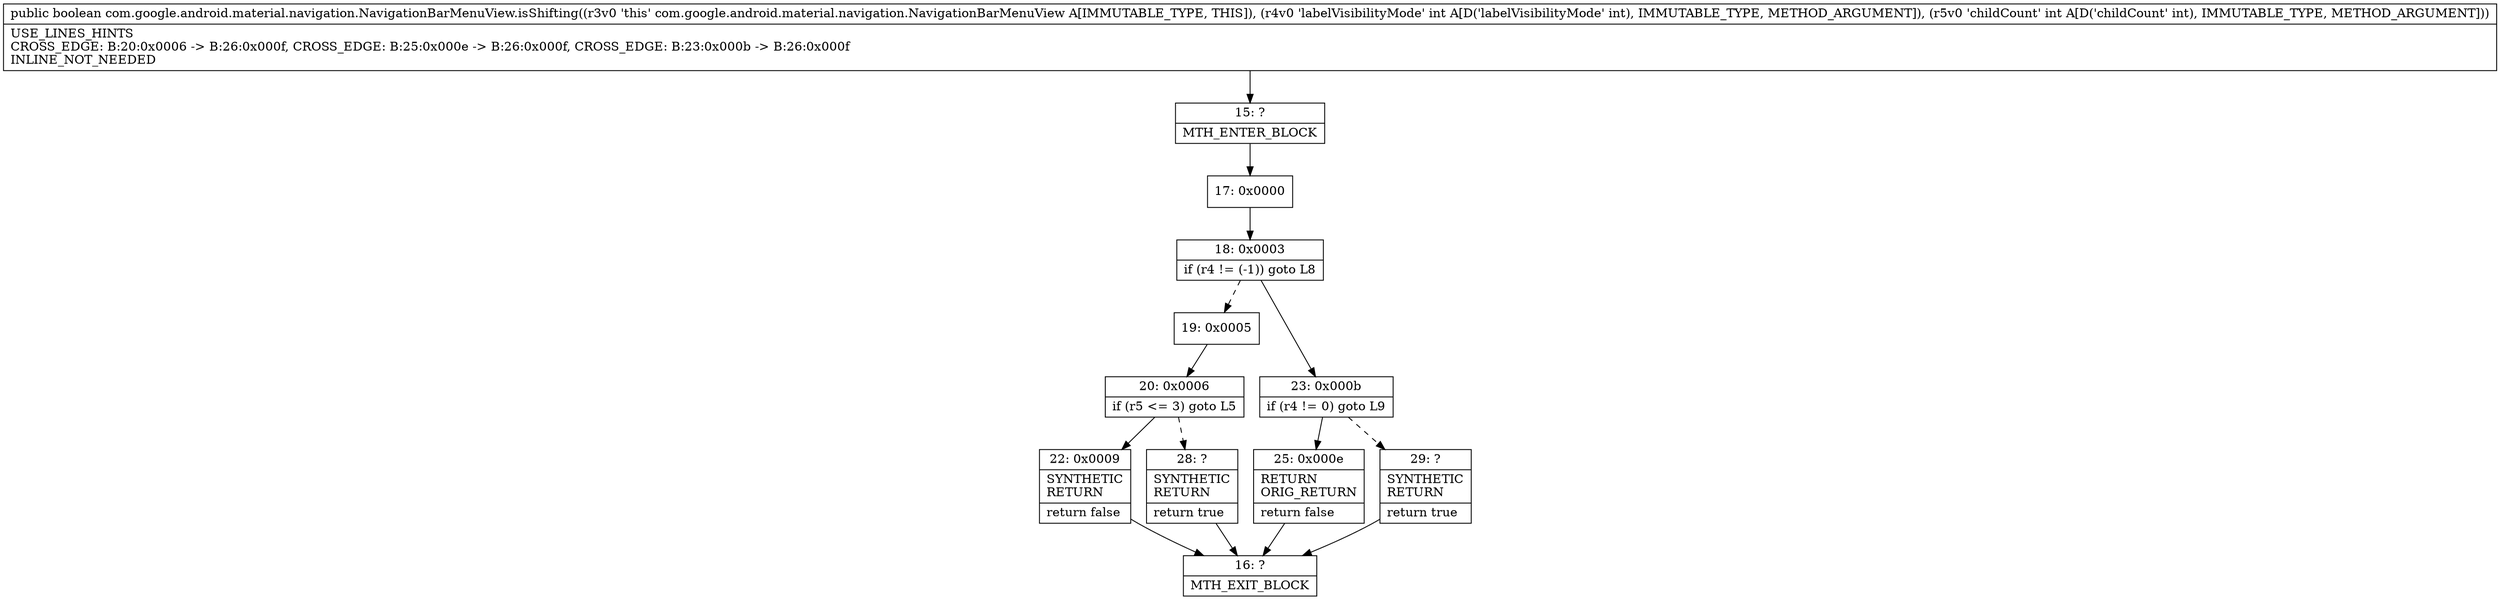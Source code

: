 digraph "CFG forcom.google.android.material.navigation.NavigationBarMenuView.isShifting(II)Z" {
Node_15 [shape=record,label="{15\:\ ?|MTH_ENTER_BLOCK\l}"];
Node_17 [shape=record,label="{17\:\ 0x0000}"];
Node_18 [shape=record,label="{18\:\ 0x0003|if (r4 != (\-1)) goto L8\l}"];
Node_19 [shape=record,label="{19\:\ 0x0005}"];
Node_20 [shape=record,label="{20\:\ 0x0006|if (r5 \<= 3) goto L5\l}"];
Node_22 [shape=record,label="{22\:\ 0x0009|SYNTHETIC\lRETURN\l|return false\l}"];
Node_16 [shape=record,label="{16\:\ ?|MTH_EXIT_BLOCK\l}"];
Node_28 [shape=record,label="{28\:\ ?|SYNTHETIC\lRETURN\l|return true\l}"];
Node_23 [shape=record,label="{23\:\ 0x000b|if (r4 != 0) goto L9\l}"];
Node_25 [shape=record,label="{25\:\ 0x000e|RETURN\lORIG_RETURN\l|return false\l}"];
Node_29 [shape=record,label="{29\:\ ?|SYNTHETIC\lRETURN\l|return true\l}"];
MethodNode[shape=record,label="{public boolean com.google.android.material.navigation.NavigationBarMenuView.isShifting((r3v0 'this' com.google.android.material.navigation.NavigationBarMenuView A[IMMUTABLE_TYPE, THIS]), (r4v0 'labelVisibilityMode' int A[D('labelVisibilityMode' int), IMMUTABLE_TYPE, METHOD_ARGUMENT]), (r5v0 'childCount' int A[D('childCount' int), IMMUTABLE_TYPE, METHOD_ARGUMENT]))  | USE_LINES_HINTS\lCROSS_EDGE: B:20:0x0006 \-\> B:26:0x000f, CROSS_EDGE: B:25:0x000e \-\> B:26:0x000f, CROSS_EDGE: B:23:0x000b \-\> B:26:0x000f\lINLINE_NOT_NEEDED\l}"];
MethodNode -> Node_15;Node_15 -> Node_17;
Node_17 -> Node_18;
Node_18 -> Node_19[style=dashed];
Node_18 -> Node_23;
Node_19 -> Node_20;
Node_20 -> Node_22;
Node_20 -> Node_28[style=dashed];
Node_22 -> Node_16;
Node_28 -> Node_16;
Node_23 -> Node_25;
Node_23 -> Node_29[style=dashed];
Node_25 -> Node_16;
Node_29 -> Node_16;
}

